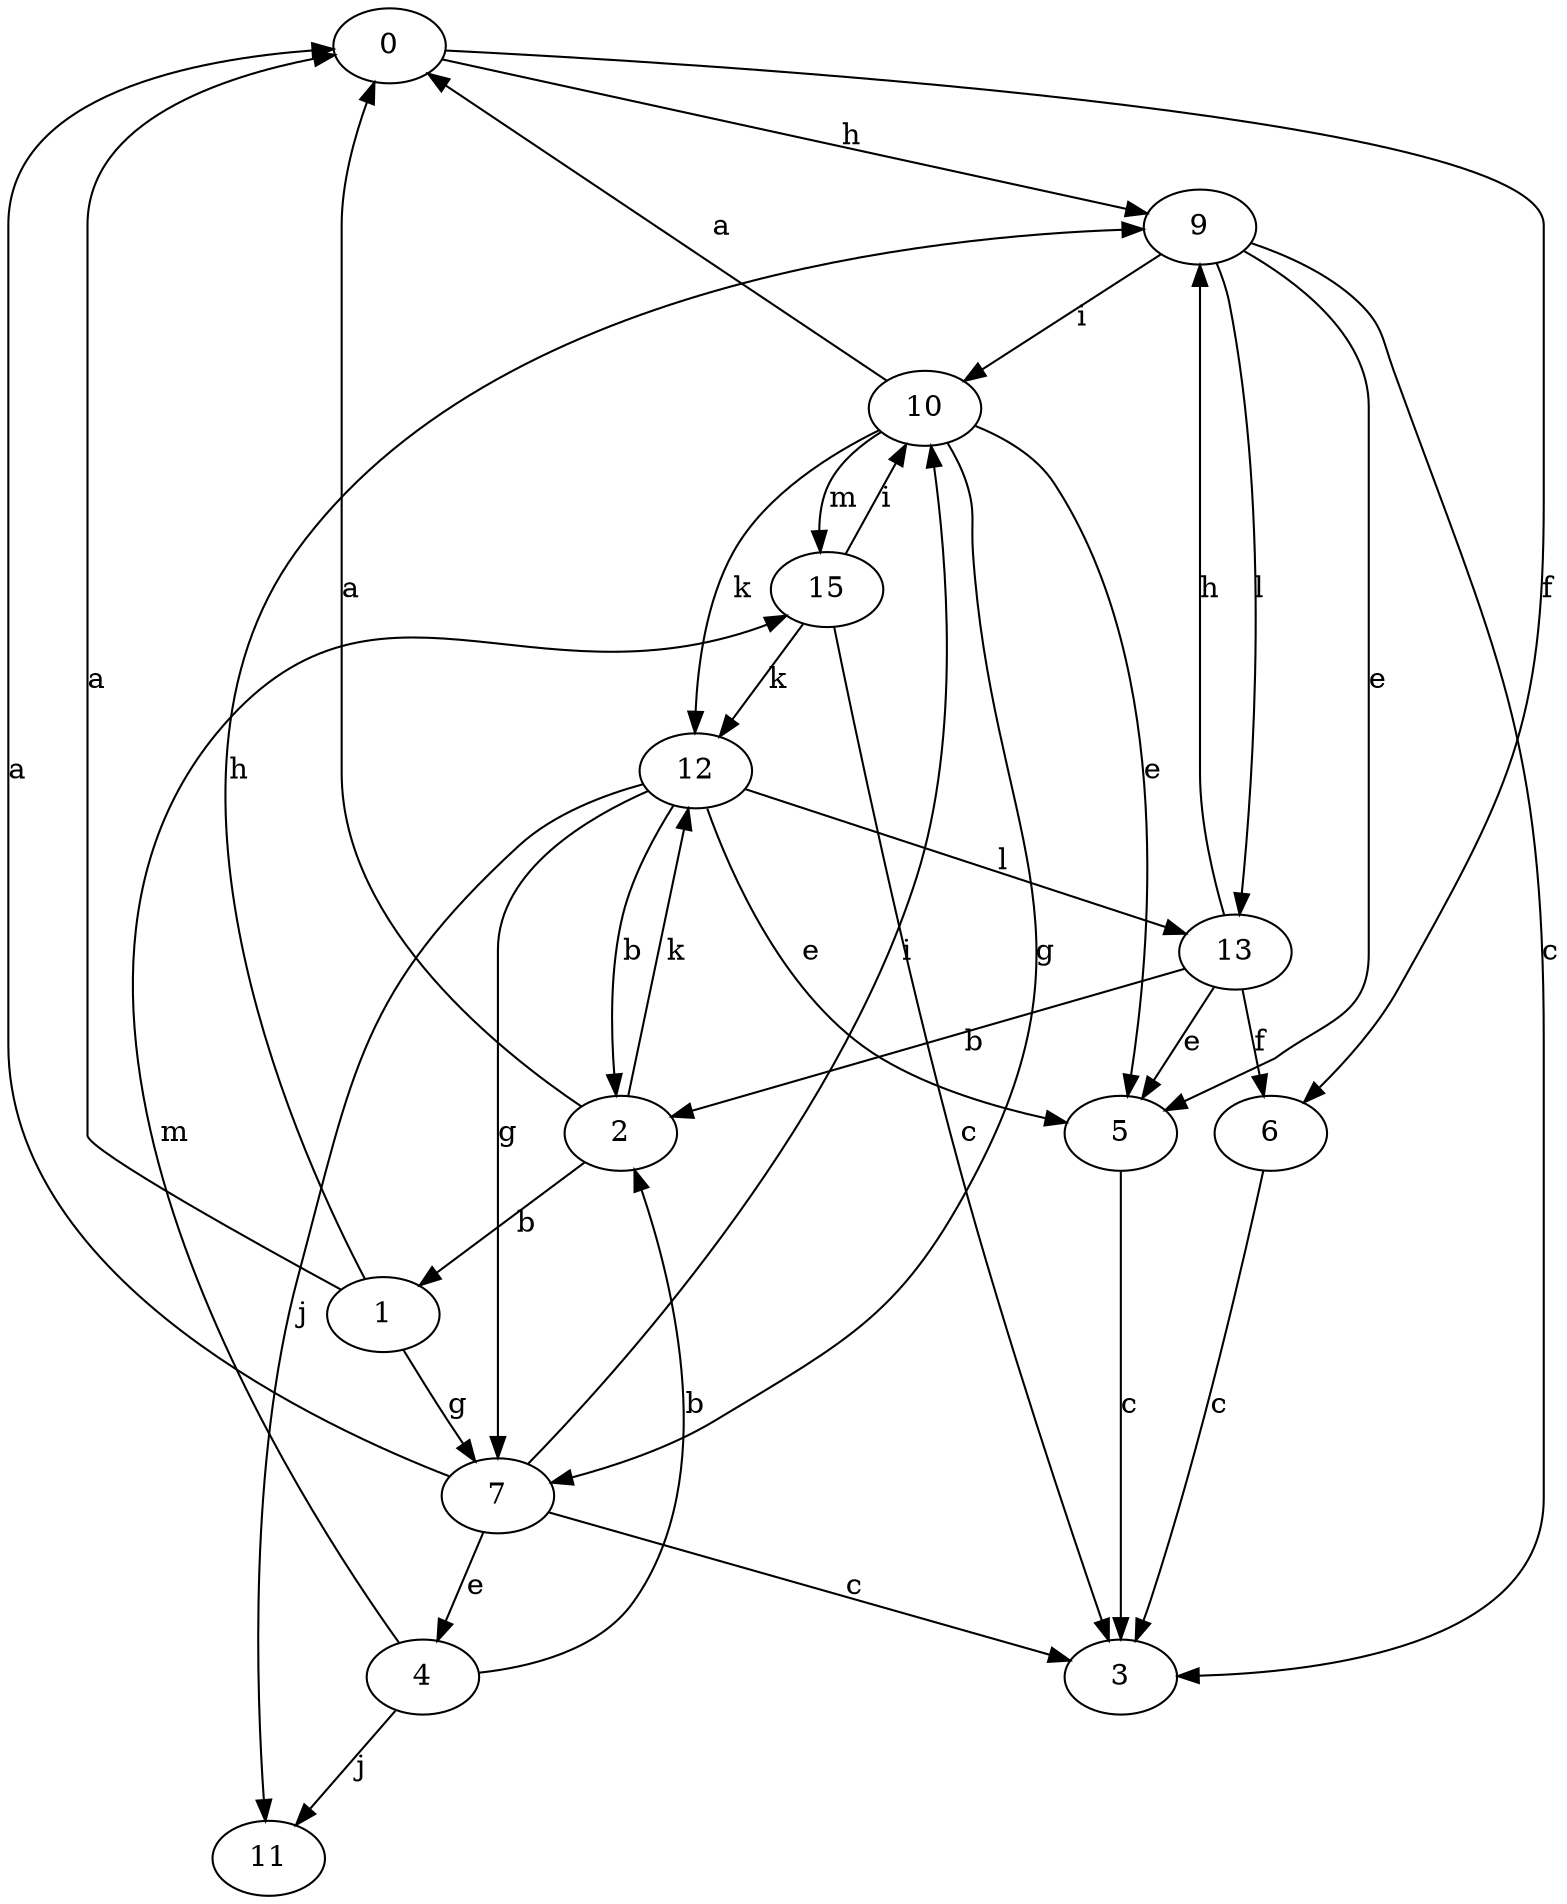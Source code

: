 strict digraph  {
0;
1;
2;
3;
4;
5;
6;
7;
9;
10;
11;
12;
13;
15;
0 -> 6  [label=f];
0 -> 9  [label=h];
1 -> 0  [label=a];
1 -> 7  [label=g];
1 -> 9  [label=h];
2 -> 0  [label=a];
2 -> 1  [label=b];
2 -> 12  [label=k];
4 -> 2  [label=b];
4 -> 11  [label=j];
4 -> 15  [label=m];
5 -> 3  [label=c];
6 -> 3  [label=c];
7 -> 0  [label=a];
7 -> 3  [label=c];
7 -> 4  [label=e];
7 -> 10  [label=i];
9 -> 3  [label=c];
9 -> 5  [label=e];
9 -> 10  [label=i];
9 -> 13  [label=l];
10 -> 0  [label=a];
10 -> 5  [label=e];
10 -> 7  [label=g];
10 -> 12  [label=k];
10 -> 15  [label=m];
12 -> 2  [label=b];
12 -> 5  [label=e];
12 -> 7  [label=g];
12 -> 11  [label=j];
12 -> 13  [label=l];
13 -> 2  [label=b];
13 -> 5  [label=e];
13 -> 6  [label=f];
13 -> 9  [label=h];
15 -> 3  [label=c];
15 -> 10  [label=i];
15 -> 12  [label=k];
}

